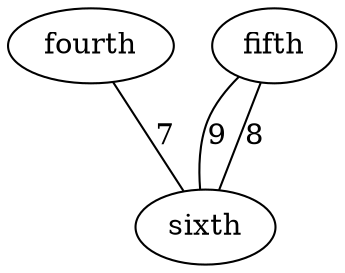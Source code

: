 graph {


  fourth [label = "fourth"]
  fifth [label = "fifth"]
  sixth [label = "sixth"]



  fourth -- sixth [label = 7]
  fifth -- sixth [label = 9]
  fifth -- sixth [label = 8]

}
